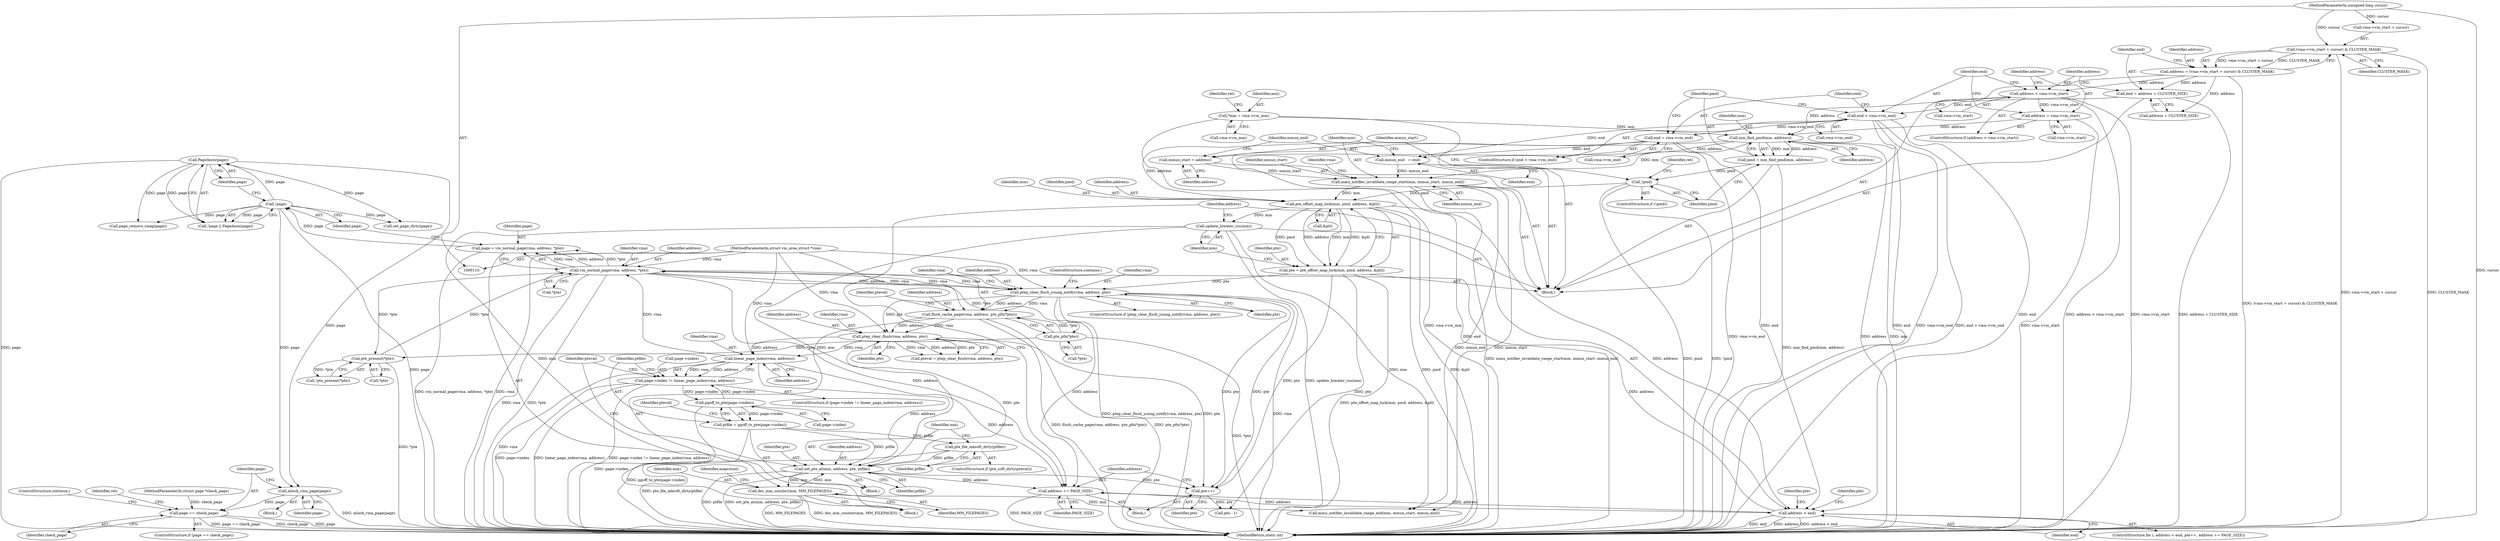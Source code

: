 digraph "0_linux_57e68e9cd65b4b8eb4045a1e0d0746458502554c_1@API" {
"1000264" [label="(Call,mlock_vma_page(page))"];
"1000259" [label="(Call,PageAnon(page))"];
"1000257" [label="(Call,!page)"];
"1000248" [label="(Call,page = vm_normal_page(vma, address, *pte))"];
"1000250" [label="(Call,vm_normal_page(vma, address, *pte))"];
"1000297" [label="(Call,linear_page_index(vma, address))"];
"1000288" [label="(Call,ptep_clear_flush(vma, address, pte))"];
"1000280" [label="(Call,flush_cache_page(vma, address, pte_pfn(*pte)))"];
"1000275" [label="(Call,ptep_clear_flush_young_notify(vma, address, pte))"];
"1000113" [label="(MethodParameterIn,struct vm_area_struct *vma)"];
"1000236" [label="(Call,pte++)"];
"1000313" [label="(Call,set_pte_at(mm, address, pte, ptfile))"];
"1000327" [label="(Call,dec_mm_counter(mm, MM_FILEPAGES))"];
"1000229" [label="(Call,update_hiwater_rss(mm))"];
"1000223" [label="(Call,pte_offset_map_lock(mm, pmd, address, &ptl))"];
"1000191" [label="(Call,mmu_notifier_invalidate_range_start(mm, mmun_start, mmun_end))"];
"1000177" [label="(Call,mm_find_pmd(mm, address))"];
"1000117" [label="(Call,*mm = vma->vm_mm)"];
"1000159" [label="(Call,address = vma->vm_start)"];
"1000154" [label="(Call,address < vma->vm_start)"];
"1000139" [label="(Call,address = (vma->vm_start + cursor) & CLUSTER_MASK)"];
"1000141" [label="(Call,(vma->vm_start + cursor) & CLUSTER_MASK)"];
"1000111" [label="(MethodParameterIn,unsigned long cursor)"];
"1000185" [label="(Call,mmun_start = address)"];
"1000188" [label="(Call,mmun_end   = end)"];
"1000165" [label="(Call,end > vma->vm_end)"];
"1000148" [label="(Call,end = address + CLUSTER_SIZE)"];
"1000170" [label="(Call,end = vma->vm_end)"];
"1000181" [label="(Call,!pmd)"];
"1000175" [label="(Call,pmd = mm_find_pmd(mm, address))"];
"1000311" [label="(Call,pte_file_mksoft_dirty(ptfile))"];
"1000302" [label="(Call,ptfile = pgoff_to_pte(page->index))"];
"1000304" [label="(Call,pgoff_to_pte(page->index))"];
"1000293" [label="(Call,page->index != linear_page_index(vma, address))"];
"1000221" [label="(Call,pte = pte_offset_map_lock(mm, pmd, address, &ptl))"];
"1000283" [label="(Call,pte_pfn(*pte))"];
"1000232" [label="(Call,address < end)"];
"1000238" [label="(Call,address += PAGE_SIZE)"];
"1000244" [label="(Call,pte_present(*pte))"];
"1000267" [label="(Call,page == check_page)"];
"1000288" [label="(Call,ptep_clear_flush(vma, address, pte))"];
"1000231" [label="(ControlStructure,for (; address < end; pte++, address += PAGE_SIZE))"];
"1000200" [label="(Identifier,vma)"];
"1000180" [label="(ControlStructure,if (!pmd))"];
"1000226" [label="(Identifier,address)"];
"1000171" [label="(Identifier,end)"];
"1000232" [label="(Call,address < end)"];
"1000327" [label="(Call,dec_mm_counter(mm, MM_FILEPAGES))"];
"1000177" [label="(Call,mm_find_pmd(mm, address))"];
"1000241" [label="(Block,)"];
"1000191" [label="(Call,mmu_notifier_invalidate_range_start(mm, mmun_start, mmun_end))"];
"1000161" [label="(Call,vma->vm_start)"];
"1000257" [label="(Call,!page)"];
"1000243" [label="(Call,!pte_present(*pte))"];
"1000290" [label="(Identifier,address)"];
"1000298" [label="(Identifier,vma)"];
"1000265" [label="(Identifier,page)"];
"1000224" [label="(Identifier,mm)"];
"1000253" [label="(Call,*pte)"];
"1000147" [label="(Identifier,CLUSTER_MASK)"];
"1000269" [label="(Identifier,check_page)"];
"1000117" [label="(Call,*mm = vma->vm_mm)"];
"1000282" [label="(Identifier,address)"];
"1000140" [label="(Identifier,address)"];
"1000292" [label="(ControlStructure,if (page->index != linear_page_index(vma, address)))"];
"1000284" [label="(Call,*pte)"];
"1000114" [label="(MethodParameterIn,struct page *check_page)"];
"1000302" [label="(Call,ptfile = pgoff_to_pte(page->index))"];
"1000274" [label="(ControlStructure,if (ptep_clear_flush_young_notify(vma, address, pte)))"];
"1000156" [label="(Call,vma->vm_start)"];
"1000299" [label="(Identifier,address)"];
"1000279" [label="(ControlStructure,continue;)"];
"1000222" [label="(Identifier,pte)"];
"1000113" [label="(MethodParameterIn,struct vm_area_struct *vma)"];
"1000283" [label="(Call,pte_pfn(*pte))"];
"1000185" [label="(Call,mmun_start = address)"];
"1000227" [label="(Call,&ptl)"];
"1000245" [label="(Call,*pte)"];
"1000181" [label="(Call,!pmd)"];
"1000119" [label="(Call,vma->vm_mm)"];
"1000133" [label="(Identifier,ret)"];
"1000164" [label="(ControlStructure,if (end > vma->vm_end))"];
"1000154" [label="(Call,address < vma->vm_start)"];
"1000170" [label="(Call,end = vma->vm_end)"];
"1000246" [label="(Identifier,pte)"];
"1000249" [label="(Identifier,page)"];
"1000291" [label="(Identifier,pte)"];
"1000187" [label="(Identifier,address)"];
"1000233" [label="(Identifier,address)"];
"1000192" [label="(Identifier,mm)"];
"1000244" [label="(Call,pte_present(*pte))"];
"1000139" [label="(Call,address = (vma->vm_start + cursor) & CLUSTER_MASK)"];
"1000308" [label="(ControlStructure,if (pte_soft_dirty(pteval)))"];
"1000276" [label="(Identifier,vma)"];
"1000190" [label="(Identifier,end)"];
"1000320" [label="(Identifier,pteval)"];
"1000149" [label="(Identifier,end)"];
"1000182" [label="(Identifier,pmd)"];
"1000172" [label="(Call,vma->vm_end)"];
"1000184" [label="(Identifier,ret)"];
"1000335" [label="(Identifier,pte)"];
"1000225" [label="(Identifier,pmd)"];
"1000223" [label="(Call,pte_offset_map_lock(mm, pmd, address, &ptl))"];
"1000304" [label="(Call,pgoff_to_pte(page->index))"];
"1000338" [label="(Call,mmu_notifier_invalidate_range_end(mm, mmun_start, mmun_end))"];
"1000266" [label="(ControlStructure,if (page == check_page))"];
"1000263" [label="(Block,)"];
"1000264" [label="(Call,mlock_vma_page(page))"];
"1000281" [label="(Identifier,vma)"];
"1000329" [label="(Identifier,MM_FILEPAGES)"];
"1000278" [label="(Identifier,pte)"];
"1000259" [label="(Call,PageAnon(page))"];
"1000332" [label="(Identifier,mapcount)"];
"1000153" [label="(ControlStructure,if (address < vma->vm_start))"];
"1000286" [label="(Call,pteval = ptep_clear_flush(vma, address, pte))"];
"1000159" [label="(Call,address = vma->vm_start)"];
"1000311" [label="(Call,pte_file_mksoft_dirty(ptfile))"];
"1000167" [label="(Call,vma->vm_end)"];
"1000258" [label="(Identifier,page)"];
"1000178" [label="(Identifier,mm)"];
"1000239" [label="(Identifier,address)"];
"1000166" [label="(Identifier,end)"];
"1000148" [label="(Call,end = address + CLUSTER_SIZE)"];
"1000186" [label="(Identifier,mmun_start)"];
"1000111" [label="(MethodParameterIn,unsigned long cursor)"];
"1000305" [label="(Call,page->index)"];
"1000236" [label="(Call,pte++)"];
"1000260" [label="(Identifier,page)"];
"1000250" [label="(Call,vm_normal_page(vma, address, *pte))"];
"1000160" [label="(Identifier,address)"];
"1000273" [label="(ControlStructure,continue;)"];
"1000297" [label="(Call,linear_page_index(vma, address))"];
"1000267" [label="(Call,page == check_page)"];
"1000115" [label="(Block,)"];
"1000277" [label="(Identifier,address)"];
"1000323" [label="(Call,page_remove_rmap(page))"];
"1000252" [label="(Identifier,address)"];
"1000141" [label="(Call,(vma->vm_start + cursor) & CLUSTER_MASK)"];
"1000230" [label="(Identifier,mm)"];
"1000303" [label="(Identifier,ptfile)"];
"1000234" [label="(Identifier,end)"];
"1000150" [label="(Call,address + CLUSTER_SIZE)"];
"1000165" [label="(Call,end > vma->vm_end)"];
"1000312" [label="(Identifier,ptfile)"];
"1000317" [label="(Identifier,ptfile)"];
"1000194" [label="(Identifier,mmun_end)"];
"1000271" [label="(Identifier,ret)"];
"1000176" [label="(Identifier,pmd)"];
"1000229" [label="(Call,update_hiwater_rss(mm))"];
"1000179" [label="(Identifier,address)"];
"1000256" [label="(Call,!page || PageAnon(page))"];
"1000235" [label="(Block,)"];
"1000280" [label="(Call,flush_cache_page(vma, address, pte_pfn(*pte)))"];
"1000189" [label="(Identifier,mmun_end)"];
"1000155" [label="(Identifier,address)"];
"1000240" [label="(Identifier,PAGE_SIZE)"];
"1000221" [label="(Call,pte = pte_offset_map_lock(mm, pmd, address, &ptl))"];
"1000313" [label="(Call,set_pte_at(mm, address, pte, ptfile))"];
"1000287" [label="(Identifier,pteval)"];
"1000237" [label="(Identifier,pte)"];
"1000289" [label="(Identifier,vma)"];
"1000353" [label="(MethodReturn,static int)"];
"1000188" [label="(Call,mmun_end   = end)"];
"1000175" [label="(Call,pmd = mm_find_pmd(mm, address))"];
"1000315" [label="(Identifier,address)"];
"1000238" [label="(Call,address += PAGE_SIZE)"];
"1000142" [label="(Call,vma->vm_start + cursor)"];
"1000300" [label="(Block,)"];
"1000316" [label="(Identifier,pte)"];
"1000248" [label="(Call,page = vm_normal_page(vma, address, *pte))"];
"1000193" [label="(Identifier,mmun_start)"];
"1000293" [label="(Call,page->index != linear_page_index(vma, address))"];
"1000294" [label="(Call,page->index)"];
"1000334" [label="(Call,pte - 1)"];
"1000268" [label="(Identifier,page)"];
"1000275" [label="(Call,ptep_clear_flush_young_notify(vma, address, pte))"];
"1000251" [label="(Identifier,vma)"];
"1000314" [label="(Identifier,mm)"];
"1000328" [label="(Identifier,mm)"];
"1000310" [label="(Identifier,pteval)"];
"1000321" [label="(Call,set_page_dirty(page))"];
"1000118" [label="(Identifier,mm)"];
"1000264" -> "1000263"  [label="AST: "];
"1000264" -> "1000265"  [label="CFG: "];
"1000265" -> "1000264"  [label="AST: "];
"1000268" -> "1000264"  [label="CFG: "];
"1000264" -> "1000353"  [label="DDG: mlock_vma_page(page)"];
"1000259" -> "1000264"  [label="DDG: page"];
"1000257" -> "1000264"  [label="DDG: page"];
"1000264" -> "1000267"  [label="DDG: page"];
"1000259" -> "1000256"  [label="AST: "];
"1000259" -> "1000260"  [label="CFG: "];
"1000260" -> "1000259"  [label="AST: "];
"1000256" -> "1000259"  [label="CFG: "];
"1000259" -> "1000353"  [label="DDG: page"];
"1000259" -> "1000256"  [label="DDG: page"];
"1000257" -> "1000259"  [label="DDG: page"];
"1000259" -> "1000321"  [label="DDG: page"];
"1000259" -> "1000323"  [label="DDG: page"];
"1000257" -> "1000256"  [label="AST: "];
"1000257" -> "1000258"  [label="CFG: "];
"1000258" -> "1000257"  [label="AST: "];
"1000260" -> "1000257"  [label="CFG: "];
"1000256" -> "1000257"  [label="CFG: "];
"1000257" -> "1000353"  [label="DDG: page"];
"1000257" -> "1000256"  [label="DDG: page"];
"1000248" -> "1000257"  [label="DDG: page"];
"1000257" -> "1000321"  [label="DDG: page"];
"1000257" -> "1000323"  [label="DDG: page"];
"1000248" -> "1000241"  [label="AST: "];
"1000248" -> "1000250"  [label="CFG: "];
"1000249" -> "1000248"  [label="AST: "];
"1000250" -> "1000248"  [label="AST: "];
"1000258" -> "1000248"  [label="CFG: "];
"1000248" -> "1000353"  [label="DDG: vm_normal_page(vma, address, *pte)"];
"1000250" -> "1000248"  [label="DDG: vma"];
"1000250" -> "1000248"  [label="DDG: address"];
"1000250" -> "1000248"  [label="DDG: *pte"];
"1000250" -> "1000253"  [label="CFG: "];
"1000251" -> "1000250"  [label="AST: "];
"1000252" -> "1000250"  [label="AST: "];
"1000253" -> "1000250"  [label="AST: "];
"1000250" -> "1000353"  [label="DDG: vma"];
"1000250" -> "1000353"  [label="DDG: *pte"];
"1000250" -> "1000238"  [label="DDG: address"];
"1000250" -> "1000244"  [label="DDG: *pte"];
"1000297" -> "1000250"  [label="DDG: vma"];
"1000275" -> "1000250"  [label="DDG: vma"];
"1000113" -> "1000250"  [label="DDG: vma"];
"1000232" -> "1000250"  [label="DDG: address"];
"1000244" -> "1000250"  [label="DDG: *pte"];
"1000250" -> "1000275"  [label="DDG: vma"];
"1000250" -> "1000275"  [label="DDG: address"];
"1000250" -> "1000283"  [label="DDG: *pte"];
"1000297" -> "1000293"  [label="AST: "];
"1000297" -> "1000299"  [label="CFG: "];
"1000298" -> "1000297"  [label="AST: "];
"1000299" -> "1000297"  [label="AST: "];
"1000293" -> "1000297"  [label="CFG: "];
"1000297" -> "1000353"  [label="DDG: vma"];
"1000297" -> "1000238"  [label="DDG: address"];
"1000297" -> "1000293"  [label="DDG: vma"];
"1000297" -> "1000293"  [label="DDG: address"];
"1000288" -> "1000297"  [label="DDG: vma"];
"1000288" -> "1000297"  [label="DDG: address"];
"1000113" -> "1000297"  [label="DDG: vma"];
"1000297" -> "1000313"  [label="DDG: address"];
"1000288" -> "1000286"  [label="AST: "];
"1000288" -> "1000291"  [label="CFG: "];
"1000289" -> "1000288"  [label="AST: "];
"1000290" -> "1000288"  [label="AST: "];
"1000291" -> "1000288"  [label="AST: "];
"1000286" -> "1000288"  [label="CFG: "];
"1000288" -> "1000236"  [label="DDG: pte"];
"1000288" -> "1000286"  [label="DDG: vma"];
"1000288" -> "1000286"  [label="DDG: address"];
"1000288" -> "1000286"  [label="DDG: pte"];
"1000280" -> "1000288"  [label="DDG: vma"];
"1000280" -> "1000288"  [label="DDG: address"];
"1000113" -> "1000288"  [label="DDG: vma"];
"1000275" -> "1000288"  [label="DDG: pte"];
"1000288" -> "1000313"  [label="DDG: pte"];
"1000280" -> "1000241"  [label="AST: "];
"1000280" -> "1000283"  [label="CFG: "];
"1000281" -> "1000280"  [label="AST: "];
"1000282" -> "1000280"  [label="AST: "];
"1000283" -> "1000280"  [label="AST: "];
"1000287" -> "1000280"  [label="CFG: "];
"1000280" -> "1000353"  [label="DDG: flush_cache_page(vma, address, pte_pfn(*pte))"];
"1000280" -> "1000353"  [label="DDG: pte_pfn(*pte)"];
"1000275" -> "1000280"  [label="DDG: vma"];
"1000275" -> "1000280"  [label="DDG: address"];
"1000113" -> "1000280"  [label="DDG: vma"];
"1000283" -> "1000280"  [label="DDG: *pte"];
"1000275" -> "1000274"  [label="AST: "];
"1000275" -> "1000278"  [label="CFG: "];
"1000276" -> "1000275"  [label="AST: "];
"1000277" -> "1000275"  [label="AST: "];
"1000278" -> "1000275"  [label="AST: "];
"1000279" -> "1000275"  [label="CFG: "];
"1000281" -> "1000275"  [label="CFG: "];
"1000275" -> "1000353"  [label="DDG: ptep_clear_flush_young_notify(vma, address, pte)"];
"1000275" -> "1000353"  [label="DDG: vma"];
"1000275" -> "1000236"  [label="DDG: pte"];
"1000275" -> "1000238"  [label="DDG: address"];
"1000113" -> "1000275"  [label="DDG: vma"];
"1000236" -> "1000275"  [label="DDG: pte"];
"1000221" -> "1000275"  [label="DDG: pte"];
"1000113" -> "1000110"  [label="AST: "];
"1000113" -> "1000353"  [label="DDG: vma"];
"1000236" -> "1000235"  [label="AST: "];
"1000236" -> "1000237"  [label="CFG: "];
"1000237" -> "1000236"  [label="AST: "];
"1000239" -> "1000236"  [label="CFG: "];
"1000313" -> "1000236"  [label="DDG: pte"];
"1000221" -> "1000236"  [label="DDG: pte"];
"1000236" -> "1000334"  [label="DDG: pte"];
"1000313" -> "1000300"  [label="AST: "];
"1000313" -> "1000317"  [label="CFG: "];
"1000314" -> "1000313"  [label="AST: "];
"1000315" -> "1000313"  [label="AST: "];
"1000316" -> "1000313"  [label="AST: "];
"1000317" -> "1000313"  [label="AST: "];
"1000320" -> "1000313"  [label="CFG: "];
"1000313" -> "1000353"  [label="DDG: set_pte_at(mm, address, pte, ptfile)"];
"1000313" -> "1000353"  [label="DDG: ptfile"];
"1000313" -> "1000238"  [label="DDG: address"];
"1000327" -> "1000313"  [label="DDG: mm"];
"1000229" -> "1000313"  [label="DDG: mm"];
"1000311" -> "1000313"  [label="DDG: ptfile"];
"1000302" -> "1000313"  [label="DDG: ptfile"];
"1000313" -> "1000327"  [label="DDG: mm"];
"1000327" -> "1000241"  [label="AST: "];
"1000327" -> "1000329"  [label="CFG: "];
"1000328" -> "1000327"  [label="AST: "];
"1000329" -> "1000327"  [label="AST: "];
"1000332" -> "1000327"  [label="CFG: "];
"1000327" -> "1000353"  [label="DDG: MM_FILEPAGES"];
"1000327" -> "1000353"  [label="DDG: dec_mm_counter(mm, MM_FILEPAGES)"];
"1000229" -> "1000327"  [label="DDG: mm"];
"1000327" -> "1000338"  [label="DDG: mm"];
"1000229" -> "1000115"  [label="AST: "];
"1000229" -> "1000230"  [label="CFG: "];
"1000230" -> "1000229"  [label="AST: "];
"1000233" -> "1000229"  [label="CFG: "];
"1000229" -> "1000353"  [label="DDG: update_hiwater_rss(mm)"];
"1000223" -> "1000229"  [label="DDG: mm"];
"1000229" -> "1000338"  [label="DDG: mm"];
"1000223" -> "1000221"  [label="AST: "];
"1000223" -> "1000227"  [label="CFG: "];
"1000224" -> "1000223"  [label="AST: "];
"1000225" -> "1000223"  [label="AST: "];
"1000226" -> "1000223"  [label="AST: "];
"1000227" -> "1000223"  [label="AST: "];
"1000221" -> "1000223"  [label="CFG: "];
"1000223" -> "1000353"  [label="DDG: pmd"];
"1000223" -> "1000353"  [label="DDG: &ptl"];
"1000223" -> "1000221"  [label="DDG: mm"];
"1000223" -> "1000221"  [label="DDG: pmd"];
"1000223" -> "1000221"  [label="DDG: address"];
"1000223" -> "1000221"  [label="DDG: &ptl"];
"1000191" -> "1000223"  [label="DDG: mm"];
"1000181" -> "1000223"  [label="DDG: pmd"];
"1000177" -> "1000223"  [label="DDG: address"];
"1000223" -> "1000232"  [label="DDG: address"];
"1000191" -> "1000115"  [label="AST: "];
"1000191" -> "1000194"  [label="CFG: "];
"1000192" -> "1000191"  [label="AST: "];
"1000193" -> "1000191"  [label="AST: "];
"1000194" -> "1000191"  [label="AST: "];
"1000200" -> "1000191"  [label="CFG: "];
"1000191" -> "1000353"  [label="DDG: mmu_notifier_invalidate_range_start(mm, mmun_start, mmun_end)"];
"1000177" -> "1000191"  [label="DDG: mm"];
"1000185" -> "1000191"  [label="DDG: mmun_start"];
"1000188" -> "1000191"  [label="DDG: mmun_end"];
"1000191" -> "1000338"  [label="DDG: mmun_start"];
"1000191" -> "1000338"  [label="DDG: mmun_end"];
"1000177" -> "1000175"  [label="AST: "];
"1000177" -> "1000179"  [label="CFG: "];
"1000178" -> "1000177"  [label="AST: "];
"1000179" -> "1000177"  [label="AST: "];
"1000175" -> "1000177"  [label="CFG: "];
"1000177" -> "1000353"  [label="DDG: mm"];
"1000177" -> "1000353"  [label="DDG: address"];
"1000177" -> "1000175"  [label="DDG: mm"];
"1000177" -> "1000175"  [label="DDG: address"];
"1000117" -> "1000177"  [label="DDG: mm"];
"1000159" -> "1000177"  [label="DDG: address"];
"1000154" -> "1000177"  [label="DDG: address"];
"1000177" -> "1000185"  [label="DDG: address"];
"1000117" -> "1000115"  [label="AST: "];
"1000117" -> "1000119"  [label="CFG: "];
"1000118" -> "1000117"  [label="AST: "];
"1000119" -> "1000117"  [label="AST: "];
"1000133" -> "1000117"  [label="CFG: "];
"1000117" -> "1000353"  [label="DDG: vma->vm_mm"];
"1000159" -> "1000153"  [label="AST: "];
"1000159" -> "1000161"  [label="CFG: "];
"1000160" -> "1000159"  [label="AST: "];
"1000161" -> "1000159"  [label="AST: "];
"1000166" -> "1000159"  [label="CFG: "];
"1000159" -> "1000353"  [label="DDG: vma->vm_start"];
"1000154" -> "1000159"  [label="DDG: vma->vm_start"];
"1000154" -> "1000153"  [label="AST: "];
"1000154" -> "1000156"  [label="CFG: "];
"1000155" -> "1000154"  [label="AST: "];
"1000156" -> "1000154"  [label="AST: "];
"1000160" -> "1000154"  [label="CFG: "];
"1000166" -> "1000154"  [label="CFG: "];
"1000154" -> "1000353"  [label="DDG: address < vma->vm_start"];
"1000154" -> "1000353"  [label="DDG: vma->vm_start"];
"1000139" -> "1000154"  [label="DDG: address"];
"1000139" -> "1000115"  [label="AST: "];
"1000139" -> "1000141"  [label="CFG: "];
"1000140" -> "1000139"  [label="AST: "];
"1000141" -> "1000139"  [label="AST: "];
"1000149" -> "1000139"  [label="CFG: "];
"1000139" -> "1000353"  [label="DDG: (vma->vm_start + cursor) & CLUSTER_MASK"];
"1000141" -> "1000139"  [label="DDG: vma->vm_start + cursor"];
"1000141" -> "1000139"  [label="DDG: CLUSTER_MASK"];
"1000139" -> "1000148"  [label="DDG: address"];
"1000139" -> "1000150"  [label="DDG: address"];
"1000141" -> "1000147"  [label="CFG: "];
"1000142" -> "1000141"  [label="AST: "];
"1000147" -> "1000141"  [label="AST: "];
"1000141" -> "1000353"  [label="DDG: vma->vm_start + cursor"];
"1000141" -> "1000353"  [label="DDG: CLUSTER_MASK"];
"1000111" -> "1000141"  [label="DDG: cursor"];
"1000111" -> "1000110"  [label="AST: "];
"1000111" -> "1000353"  [label="DDG: cursor"];
"1000111" -> "1000142"  [label="DDG: cursor"];
"1000185" -> "1000115"  [label="AST: "];
"1000185" -> "1000187"  [label="CFG: "];
"1000186" -> "1000185"  [label="AST: "];
"1000187" -> "1000185"  [label="AST: "];
"1000189" -> "1000185"  [label="CFG: "];
"1000188" -> "1000115"  [label="AST: "];
"1000188" -> "1000190"  [label="CFG: "];
"1000189" -> "1000188"  [label="AST: "];
"1000190" -> "1000188"  [label="AST: "];
"1000192" -> "1000188"  [label="CFG: "];
"1000165" -> "1000188"  [label="DDG: end"];
"1000170" -> "1000188"  [label="DDG: end"];
"1000165" -> "1000164"  [label="AST: "];
"1000165" -> "1000167"  [label="CFG: "];
"1000166" -> "1000165"  [label="AST: "];
"1000167" -> "1000165"  [label="AST: "];
"1000171" -> "1000165"  [label="CFG: "];
"1000176" -> "1000165"  [label="CFG: "];
"1000165" -> "1000353"  [label="DDG: end"];
"1000165" -> "1000353"  [label="DDG: vma->vm_end"];
"1000165" -> "1000353"  [label="DDG: end > vma->vm_end"];
"1000148" -> "1000165"  [label="DDG: end"];
"1000165" -> "1000170"  [label="DDG: vma->vm_end"];
"1000165" -> "1000232"  [label="DDG: end"];
"1000148" -> "1000115"  [label="AST: "];
"1000148" -> "1000150"  [label="CFG: "];
"1000149" -> "1000148"  [label="AST: "];
"1000150" -> "1000148"  [label="AST: "];
"1000155" -> "1000148"  [label="CFG: "];
"1000148" -> "1000353"  [label="DDG: address + CLUSTER_SIZE"];
"1000170" -> "1000164"  [label="AST: "];
"1000170" -> "1000172"  [label="CFG: "];
"1000171" -> "1000170"  [label="AST: "];
"1000172" -> "1000170"  [label="AST: "];
"1000176" -> "1000170"  [label="CFG: "];
"1000170" -> "1000353"  [label="DDG: vma->vm_end"];
"1000170" -> "1000353"  [label="DDG: end"];
"1000170" -> "1000232"  [label="DDG: end"];
"1000181" -> "1000180"  [label="AST: "];
"1000181" -> "1000182"  [label="CFG: "];
"1000182" -> "1000181"  [label="AST: "];
"1000184" -> "1000181"  [label="CFG: "];
"1000186" -> "1000181"  [label="CFG: "];
"1000181" -> "1000353"  [label="DDG: !pmd"];
"1000181" -> "1000353"  [label="DDG: pmd"];
"1000175" -> "1000181"  [label="DDG: pmd"];
"1000175" -> "1000115"  [label="AST: "];
"1000176" -> "1000175"  [label="AST: "];
"1000182" -> "1000175"  [label="CFG: "];
"1000175" -> "1000353"  [label="DDG: mm_find_pmd(mm, address)"];
"1000311" -> "1000308"  [label="AST: "];
"1000311" -> "1000312"  [label="CFG: "];
"1000312" -> "1000311"  [label="AST: "];
"1000314" -> "1000311"  [label="CFG: "];
"1000311" -> "1000353"  [label="DDG: pte_file_mksoft_dirty(ptfile)"];
"1000302" -> "1000311"  [label="DDG: ptfile"];
"1000302" -> "1000300"  [label="AST: "];
"1000302" -> "1000304"  [label="CFG: "];
"1000303" -> "1000302"  [label="AST: "];
"1000304" -> "1000302"  [label="AST: "];
"1000310" -> "1000302"  [label="CFG: "];
"1000302" -> "1000353"  [label="DDG: pgoff_to_pte(page->index)"];
"1000304" -> "1000302"  [label="DDG: page->index"];
"1000304" -> "1000305"  [label="CFG: "];
"1000305" -> "1000304"  [label="AST: "];
"1000304" -> "1000353"  [label="DDG: page->index"];
"1000304" -> "1000293"  [label="DDG: page->index"];
"1000293" -> "1000304"  [label="DDG: page->index"];
"1000293" -> "1000292"  [label="AST: "];
"1000294" -> "1000293"  [label="AST: "];
"1000303" -> "1000293"  [label="CFG: "];
"1000320" -> "1000293"  [label="CFG: "];
"1000293" -> "1000353"  [label="DDG: page->index != linear_page_index(vma, address)"];
"1000293" -> "1000353"  [label="DDG: page->index"];
"1000293" -> "1000353"  [label="DDG: linear_page_index(vma, address)"];
"1000221" -> "1000115"  [label="AST: "];
"1000222" -> "1000221"  [label="AST: "];
"1000230" -> "1000221"  [label="CFG: "];
"1000221" -> "1000353"  [label="DDG: pte_offset_map_lock(mm, pmd, address, &ptl)"];
"1000221" -> "1000334"  [label="DDG: pte"];
"1000283" -> "1000284"  [label="CFG: "];
"1000284" -> "1000283"  [label="AST: "];
"1000283" -> "1000353"  [label="DDG: *pte"];
"1000283" -> "1000244"  [label="DDG: *pte"];
"1000232" -> "1000231"  [label="AST: "];
"1000232" -> "1000234"  [label="CFG: "];
"1000233" -> "1000232"  [label="AST: "];
"1000234" -> "1000232"  [label="AST: "];
"1000246" -> "1000232"  [label="CFG: "];
"1000335" -> "1000232"  [label="CFG: "];
"1000232" -> "1000353"  [label="DDG: address"];
"1000232" -> "1000353"  [label="DDG: address < end"];
"1000232" -> "1000353"  [label="DDG: end"];
"1000238" -> "1000232"  [label="DDG: address"];
"1000232" -> "1000238"  [label="DDG: address"];
"1000238" -> "1000235"  [label="AST: "];
"1000238" -> "1000240"  [label="CFG: "];
"1000239" -> "1000238"  [label="AST: "];
"1000240" -> "1000238"  [label="AST: "];
"1000233" -> "1000238"  [label="CFG: "];
"1000238" -> "1000353"  [label="DDG: PAGE_SIZE"];
"1000244" -> "1000243"  [label="AST: "];
"1000244" -> "1000245"  [label="CFG: "];
"1000245" -> "1000244"  [label="AST: "];
"1000243" -> "1000244"  [label="CFG: "];
"1000244" -> "1000353"  [label="DDG: *pte"];
"1000244" -> "1000243"  [label="DDG: *pte"];
"1000267" -> "1000266"  [label="AST: "];
"1000267" -> "1000269"  [label="CFG: "];
"1000268" -> "1000267"  [label="AST: "];
"1000269" -> "1000267"  [label="AST: "];
"1000271" -> "1000267"  [label="CFG: "];
"1000273" -> "1000267"  [label="CFG: "];
"1000267" -> "1000353"  [label="DDG: check_page"];
"1000267" -> "1000353"  [label="DDG: page"];
"1000267" -> "1000353"  [label="DDG: page == check_page"];
"1000114" -> "1000267"  [label="DDG: check_page"];
}
